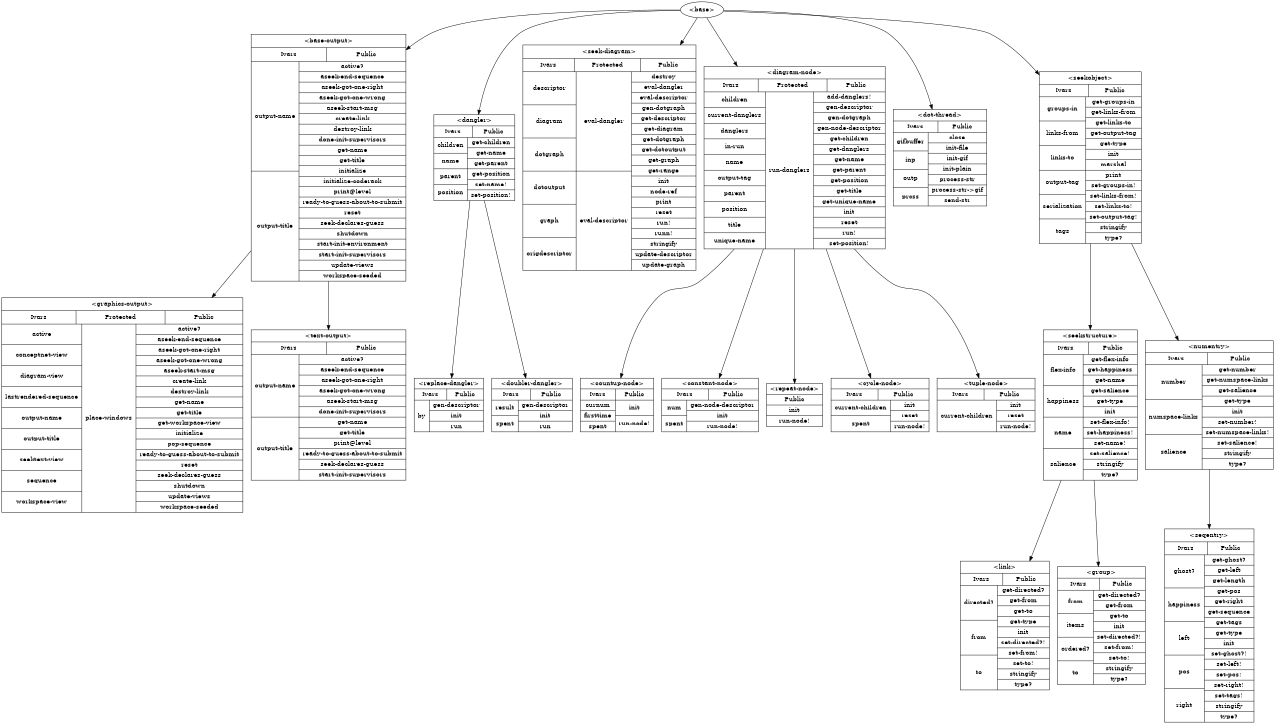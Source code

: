 digraph class_hierarchy {
	graph [size="8.5,11", fontsize=14, fontname="Times-Roman", fontcolor=black, color=black];
	node [label="\N", fontsize=14, fontname="Times-Roman", fontcolor=black, shape=ellipse, color=black];
	edge [fontsize=14, fontname="Times-Roman", fontcolor=black, color=black];
	graph [bb="0,0,2336,1608"];
	"\<base-output\>" [label="{ \<base-output\> | { Ivars | Public } | { { output-name | output-title } | { active? | aseek-end-sequence | aseek-got-one-right\
 | aseek-got-one-wrong | aseek-start-msg | create-link | destroy-link | done-init-supervisors | get-name | get-title | initializ\
e | initialize-coderack | print@level | ready-to-guess-about-to-submit | reset | seek-declares-guess | shutdown | start-init-env\
ironment | start-init-supervisors | update-views | workspace-seeded } } }", shape=record, pos="592,1260", rects="452,1512,732,1536 452,1488,588,1512 588,1488,732,1512 452,1236,539,1488 452,984,539,1236 539,1464,732,1488 539,1440,732,1464 539\
,1416,732,1440 539,1392,732,1416 539,1368,732,1392 539,1344,732,1368 539,1320,732,1344 539,1296,732,1320 539,1272,732,1296 539,1\
248,732,1272 539,1224,732,1248 539,1200,732,1224 539,1176,732,1200 539,1152,732,1176 539,1128,732,1152 539,1104,732,1128 539,108\
0,732,1104 539,1056,732,1080 539,1032,732,1056 539,1008,732,1032 539,984,732,1008", width="3.89", height="7.67"];
	"\<dangler\>" [label="{ \<dangler\> | { Ivars | Public } | { { children | name | parent | position } | { get-children | get-name | get-parent | get-po\
sition | set-name! | set-position! } } }", shape=record, pos="870,1260", rects="796,1332,945,1356 796,1308,866,1332 866,1308,945,1332 796,1272,859,1308 796,1236,859,1272 796,1200,859,1236 796,1164,859,1200 85\
9,1284,945,1308 859,1260,945,1284 859,1236,945,1260 859,1212,945,1236 859,1188,945,1212 859,1164,945,1188", width="2.06", height="2.67"];
	"\<replace-dangler\>" [label="{ \<replace-dangler\> | { Ivars | Public } | { { by } | { gen-descriptor | init | run } } }", shape=record, pos="814,708", rects="750,744,879,768 750,720,810,744 810,720,879,744 750,648,781,720 781,696,879,720 781,672,879,696 781,648,879,672", width="1.78", height="1.67"];
	"\<doubler-dangler\>" [label="{ \<doubler-dangler\> | { Ivars | Public } | { { result | spent } | { gen-descriptor | init | run } } }", shape=record, pos="969,708", rects="896,744,1043,768 896,720,965,744 965,720,1043,744 896,684,945,720 896,648,945,684 945,696,1043,720 945,672,1043,696 945,648,1043\
,672", width="2.03", height="1.67"];
	"\<seek-diagram\>" [label="{ \<seek-diagram\> | { Ivars | Protected | Public } | { { descriptor | diagram | dotgraph | dotoutput | graph | origdescriptor }\
 | { eval-dangler | eval-descriptor } | { destroy | eval-dangler | eval-descriptor | gen-dotgraph | get-descriptor | get-diagram\
 | get-dotgraph | get-dotoutput | get-graph | get-range | init | node-ref | print | reset | run! | runn! | stringify | update-de\
scriptor | update-graph } } }", shape=record, pos="1118,1260", rects="962,1488,1274,1512 962,1464,1055,1488 1055,1464,1173,1488 1173,1464,1274,1488 962,1388,1058,1464 962,1312,1058,1388 962,1236,105\
8,1312 962,1160,1058,1236 962,1084,1058,1160 962,1008,1058,1084 1058,1236,1158,1464 1058,1008,1158,1236 1158,1440,1274,1464 1158\
,1416,1274,1440 1158,1392,1274,1416 1158,1368,1274,1392 1158,1344,1274,1368 1158,1320,1274,1344 1158,1296,1274,1320 1158,1272,12\
74,1296 1158,1248,1274,1272 1158,1224,1274,1248 1158,1200,1274,1224 1158,1176,1274,1200 1158,1152,1274,1176 1158,1128,1274,1152 \
1158,1104,1274,1128 1158,1080,1274,1104 1158,1056,1274,1080 1158,1032,1274,1056 1158,1008,1274,1032", width="4.33", height="7.00"];
	"\<diagram-node\>" [label="{ \<diagram-node\> | { Ivars | Protected | Public } | { { children | current-danglers | danglers | in-run | name | output-tag | \
parent | position | title | unique-name } | { run-danglers } | { add-danglers! | gen-descriptor | gen-dotgraph | gen-node-descri\
ptor | get-children | get-danglers | get-name | get-parent | get-position | get-title | get-unique-name | init | reset | run! | \
set-position! } } }", shape=record, pos="1455,1260", rects="1292,1440,1619,1464 1292,1416,1390,1440 1390,1416,1513,1440 1513,1416,1619,1440 1292,1380,1401,1416 1292,1344,1401,1380 1292,130\
8,1401,1344 1292,1272,1401,1308 1292,1236,1401,1272 1292,1200,1401,1236 1292,1164,1401,1200 1292,1128,1401,1164 1292,1092,1401,1\
128 1292,1056,1401,1092 1401,1056,1490,1416 1490,1392,1619,1416 1490,1368,1619,1392 1490,1344,1619,1368 1490,1320,1619,1344 1490\
,1296,1619,1320 1490,1272,1619,1296 1490,1248,1619,1272 1490,1224,1619,1248 1490,1200,1619,1224 1490,1176,1619,1200 1490,1152,16\
19,1176 1490,1128,1619,1152 1490,1104,1619,1128 1490,1080,1619,1104 1490,1056,1619,1080", width="4.53", height="5.67"];
	"\<countup-node\>" [label="{ \<countup-node\> | { Ivars | Public } | { { curnum | firsttime | spent } | { init | run-node! } } }", shape=record, pos="1128,708", rects="1060,744,1197,768 1060,720,1124,744 1124,720,1197,744 1060,696,1124,720 1060,672,1124,696 1060,648,1124,672 1124,684,1197,720 11\
24,648,1197,684", width="1.89", height="1.67"];
	"\<constant-node\>" [label="{ \<constant-node\> | { Ivars | Public } | { { num | spent } | { gen-node-descriptor | init | run-node! } } }", shape=record, pos="1301,708", rects="1214,744,1389,768 1214,720,1297,744 1297,720,1389,744 1214,684,1260,720 1214,648,1260,684 1260,696,1389,720 1260,672,1389,696 12\
60,648,1389,672", width="2.42", height="1.67"];
	"\<repeat-node\>" [label="{ \<repeat-node\> | { Public } | { { init | run-node! } } }", shape=record, pos="1455,708", rects="1406,732,1504,756 1406,708,1504,732 1406,684,1504,708 1406,660,1504,684", width="1.36", height="1.33"];
	"\<cycle-node\>" [label="{ \<cycle-node\> | { Ivars | Public } | { { current-children | spent } | { init | reset | run-node! } } }", shape=record, pos="1612,708", rects="1522,744,1702,768 1522,720,1608,744 1608,720,1702,744 1522,684,1629,720 1522,648,1629,684 1629,696,1702,720 1629,672,1702,696 16\
29,648,1702,672", width="2.50", height="1.67"];
	"\<tuple-node\>" [label="{ \<tuple-node\> | { Ivars | Public } | { { current-children } | { init | reset | run-node! } } }", shape=record, pos="1810,708", rects="1720,744,1900,768 1720,720,1806,744 1806,720,1900,744 1720,648,1827,720 1827,696,1900,720 1827,672,1900,696 1827,648,1900,672", width="2.50", height="1.67"];
	"\<dot-thread\>" [label="{ \<dot-thread\> | { Ivars | Public } | { { gifbuffer | inp | outp | prcss } | { close | init-file | init-gif | init-plain | pro\
cess-str | process-str-\>gif | send-str } } }", shape=record, pos="1721,1260", rects="1636,1344,1807,1368 1636,1320,1717,1344 1717,1320,1807,1344 1636,1278,1702,1320 1636,1236,1702,1278 1636,1194,1702,1236 1636,115\
2,1702,1194 1702,1296,1807,1320 1702,1272,1807,1296 1702,1248,1807,1272 1702,1224,1807,1248 1702,1200,1807,1224 1702,1176,1807,1\
200 1702,1152,1807,1176", width="2.36", height="3.00"];
	"\<graphics-output\>" [label="{ \<graphics-output\> | { Ivars | Protected | Public } | { { active | conceptnet-view | diagram-view | lastrendered-sequence | o\
utput-name | output-title | seektext-view | sequence | workspace-view } | { place-windows } | { active? | aseek-end-sequence | a\
seek-got-one-right | aseek-got-one-wrong | aseek-start-msg | create-link | destroy-link | get-name | get-title | get-workspace-v\
iew | initialize | pop-sequence | ready-to-guess-about-to-submit | reset | seek-declares-guess | shutdown | update-views | works\
pace-seeded } } }", shape=record, pos="217,708", rects="0,924,435,948 0,900,134,924 134,900,293,924 293,900,435,924 0,852,141,900 0,804,141,852 0,756,141,804 0,708,141,756 0,660,141,70\
8 0,612,141,660 0,564,141,612 0,516,141,564 0,468,141,516 141,468,242,900 242,876,435,900 242,852,435,876 242,828,435,852 242,80\
4,435,828 242,780,435,804 242,756,435,780 242,732,435,756 242,708,435,732 242,684,435,708 242,660,435,684 242,636,435,660 242,61\
2,435,636 242,588,435,612 242,564,435,588 242,540,435,564 242,516,435,540 242,492,435,516 242,468,435,492", width="6.03", height="6.67"];
	"\<text-output\>" [label="{ \<text-output\> | { Ivars | Public } | { { output-name | output-title } | { active? | aseek-end-sequence | aseek-got-one-right\
 | aseek-got-one-wrong | aseek-start-msg | done-init-supervisors | get-name | get-title | print@level | ready-to-guess-about-to-\
submit | seek-declares-guess | start-init-supervisors } } }", shape=record, pos="592,708", rects="452,852,732,876 452,828,588,852 588,828,732,852 452,684,539,828 452,540,539,684 539,804,732,828 539,780,732,804 539,756,732,780 \
539,732,732,756 539,708,732,732 539,684,732,708 539,660,732,684 539,636,732,660 539,612,732,636 539,588,732,612 539,564,732,588 \
539,540,732,564", width="3.89", height="4.67"];
	"\<seekstructure\>" [label="{ \<seekstructure\> | { Ivars | Public } | { { flex-info | happiness | name | salience } | { get-flex-info | get-happiness | get\
-name | get-salience | get-type | init | set-flex-info! | set-happiness! | set-name! | set-salience! | stringify | type? } } }", shape=record, pos="2002,708", rects="1918,852,2087,876 1918,828,1998,852 1998,828,2087,852 1918,756,1991,828 1918,684,1991,756 1918,612,1991,684 1918,540,1991,612 19\
91,804,2087,828 1991,780,2087,804 1991,756,2087,780 1991,732,2087,756 1991,708,2087,732 1991,684,2087,708 1991,660,2087,684 1991\
,636,2087,660 1991,612,2087,636 1991,588,2087,612 1991,564,2087,588 1991,540,2087,564", width="2.33", height="4.67"];
	"\<link\>" [label="{ \<link\> | { Ivars | Public } | { { directed? | from | to } | { get-directed? | get-from | get-to | get-type | init | set-dire\
cted?! | set-from! | set-to! | stringify | type? } } }", shape=record, pos="1845,216", rects="1765,336,1925,360 1765,312,1841,336 1841,312,1925,336 1765,232,1833,312 1765,152,1833,232 1765,72,1833,152 1833,288,1925,312 183\
3,264,1925,288 1833,240,1925,264 1833,216,1925,240 1833,192,1925,216 1833,168,1925,192 1833,144,1925,168 1833,120,1925,144 1833,\
96,1925,120 1833,72,1925,96", width="2.22", height="4.00"];
	"\<group\>" [label="{ \<group\> | { Ivars | Public } | { { from | items | ordered? | to } | { get-directed? | get-from | get-to | init | set-directe\
d?! | set-from! | set-to! | stringify | type? } } }", shape=record, pos="2022,216", rects="1943,324,2101,348 1943,300,2018,324 2018,300,2101,324 1943,246,2009,300 1943,192,2009,246 1943,138,2009,192 1943,84,2009,138 200\
9,276,2101,300 2009,252,2101,276 2009,228,2101,252 2009,204,2101,228 2009,180,2101,204 2009,156,2101,180 2009,132,2101,156 2009,\
108,2101,132 2009,84,2101,108", width="2.19", height="3.67"];
	"\<seekobject\>" [label="{ \<seekobject\> | { Ivars | Public } | { { groups-in | links-from | links-to | output-tag | serialization | tags } | { get-grou\
ps-in | get-links-from | get-links-to | get-output-tag | get-type | init | marshal | print | set-groups-in! | set-links-from! | \
set-links-to! | set-output-tag! | stringify | type? } } }", shape=record, pos="2002,1260", rects="1910,1428,2095,1452 1910,1404,1998,1428 1998,1404,2095,1428 1910,1348,1995,1404 1910,1292,1995,1348 1910,1236,1995,1292 1910,118\
0,1995,1236 1910,1124,1995,1180 1910,1068,1995,1124 1995,1380,2095,1404 1995,1356,2095,1380 1995,1332,2095,1356 1995,1308,2095,1\
332 1995,1284,2095,1308 1995,1260,2095,1284 1995,1236,2095,1260 1995,1212,2095,1236 1995,1188,2095,1212 1995,1164,2095,1188 1995\
,1140,2095,1164 1995,1116,2095,1140 1995,1092,2095,1116 1995,1068,2095,1092", width="2.56", height="5.33"];
	"\<numentry\>" [label="{ \<numentry\> | { Ivars | Public } | { { number | numspace-links | salience } | { get-number | get-numspace-links | get-salienc\
e | get-type | init | set-number! | set-numspace-links! | set-salience! | stringify | type? } } }", shape=record, pos="2220,708", rects="2104,828,2337,852 2104,804,2216,828 2216,804,2337,828 2104,724,2208,804 2104,644,2208,724 2104,564,2208,644 2208,780,2337,804 22\
08,756,2337,780 2208,732,2337,756 2208,708,2337,732 2208,684,2337,708 2208,660,2337,684 2208,636,2337,660 2208,612,2337,636 2208\
,588,2337,612 2208,564,2337,588", width="3.22", height="4.00"];
	"\<seqentry\>" [label="{ \<seqentry\> | { Ivars | Public } | { { ghost? | happiness | left | pos | right } | { get-ghost? | get-left | get-length | get\
-pos | get-right | get-sequence | get-tags | get-type | init | set-ghost?! | set-left! | set-pos! | set-right! | set-tags! | str\
ingify | type? } } }", shape=record, pos="2220,216", rects="2139,408,2301,432 2139,384,2216,408 2216,384,2301,408 2139,308,2212,384 2139,231,2212,308 2139,154,2212,231 2139,77,2212,154 213\
9,1,2212,77 2212,360,2301,384 2212,336,2301,360 2212,312,2301,336 2212,288,2301,312 2212,264,2301,288 2212,240,2301,264 2212,216\
,2301,240 2212,192,2301,216 2212,168,2301,192 2212,144,2301,168 2212,120,2301,144 2212,96,2301,120 2212,72,2301,96 2212,48,2301,\
72 2212,24,2301,48 2212,0,2301,24", width="2.25", height="6.00"];
	"\<base\>" [pos="1286,1590", width="0.92", height="0.50"];
	"\<base\>" -> "\<base-output\>" [pos="e,732,1536 1253,1589 1146,1583 812,1567 741,1540"];
	"\<base\>" -> "\<dangler\>" [pos="e,871,1356 1253,1589 1176,1587 990,1576 945,1536 898,1493 879,1425 872,1366"];
	"\<dangler\>" -> "\<replace-dangler\>" [pos="e,820,768 860,1164 848,1054 831,877 821,778"];
	"\<dangler\>" -> "\<doubler-dangler\>" [pos="e,958,768 887,1164 907,1054 939,876 956,778"];
	"\<base\>" -> "\<seek-diagram\>" [pos="e,1246,1512 1277,1572 1271,1560 1262,1542 1251,1521"];
	"\<base\>" -> "\<diagram-node\>" [pos="e,1350,1464 1295,1572 1305,1551 1324,1514 1345,1473"];
	"\<diagram-node\>" -> "\<countup-node\>" [pos="e,1130,768 1356,1056 1337,1029 1316,1004 1292,984 1257,954 1227,981 1197,948 1154,902 1138,831 1131,778"];
	"\<diagram-node\>" -> "\<constant-node\>" [pos="e,1318,768 1398,1056 1370,958 1340,848 1321,778"];
	"\<diagram-node\>" -> "\<repeat-node\>" [pos="e,1455,756 1455,1056 1455,952 1455,835 1455,766"];
	"\<diagram-node\>" -> "\<cycle-node\>" [pos="e,1595,768 1513,1056 1541,958 1572,848 1592,778"];
	"\<diagram-node\>" -> "\<tuple-node\>" [pos="e,1802,768 1553,1056 1572,1029 1594,1004 1619,984 1655,953 1686,981 1720,948 1766,903 1789,831 1800,778"];
	"\<base\>" -> "\<dot-thread\>" [pos="e,1715,1368 1319,1589 1397,1587 1589,1576 1636,1536 1681,1496 1703,1434 1713,1378"];
	"\<base-output\>" -> "\<graphics-output\>" [pos="e,427,948 452,984 446,975 440,965 433,956"];
	"\<base\>" -> "\<seekobject\>" [pos="e,1970,1452 1319,1589 1442,1586 1863,1573 1910,1536 1934,1516 1952,1490 1966,1461"];
	"\<seekobject\>" -> "\<numentry\>" [pos="e,2151,852 2064,1068 2074,1039 2084,1011 2095,984 2111,944 2129,901 2147,861"];
	"\<numentry\>" -> "\<seqentry\>" [pos="e,2220,432 2220,564 2220,526 2220,484 2220,442"];
	"\<base-output\>" -> "\<text-output\>" [pos="e,592,876 592,984 592,951 592,917 592,886"];
	"\<seekobject\>" -> "\<seekstructure\>" [pos="e,2002,876 2002,1068 2002,1008 2002,944 2002,886"];
	"\<seekstructure\>" -> "\<link\>" [pos="e,1891,360 1948,540 1931,484 1911,424 1894,370"];
	"\<seekstructure\>" -> "\<group\>" [pos="e,2017,348 2009,540 2012,481 2014,415 2016,358"];
}
